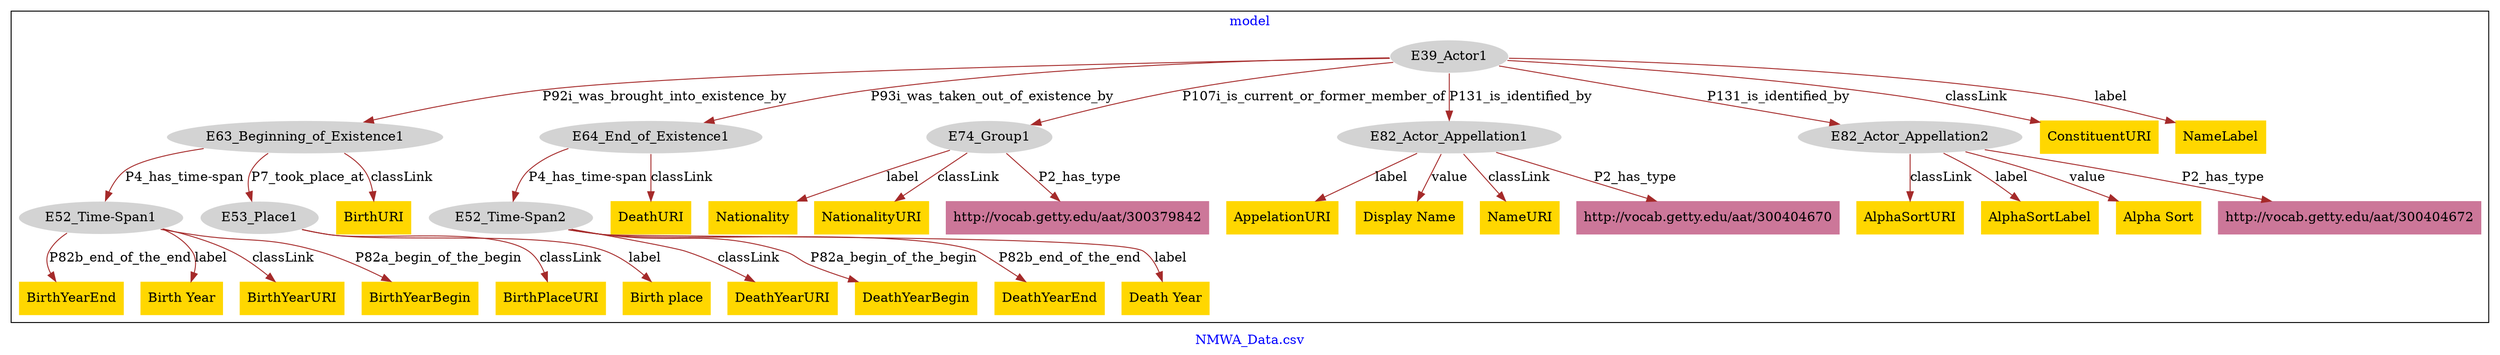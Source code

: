 digraph n0 {
fontcolor="blue"
remincross="true"
label="NMWA_Data.csv"
subgraph cluster {
label="model"
n2[style="filled",color="white",fillcolor="lightgray",label="E39_Actor1"];
n3[style="filled",color="white",fillcolor="lightgray",label="E63_Beginning_of_Existence1"];
n4[style="filled",color="white",fillcolor="lightgray",label="E64_End_of_Existence1"];
n5[style="filled",color="white",fillcolor="lightgray",label="E74_Group1"];
n6[style="filled",color="white",fillcolor="lightgray",label="E82_Actor_Appellation1"];
n7[style="filled",color="white",fillcolor="lightgray",label="E82_Actor_Appellation2"];
n8[style="filled",color="white",fillcolor="lightgray",label="E52_Time-Span1"];
n9[style="filled",color="white",fillcolor="lightgray",label="E53_Place1"];
n10[style="filled",color="white",fillcolor="lightgray",label="E52_Time-Span2"];
n11[shape="plaintext",style="filled",fillcolor="gold",label="AppelationURI"];
n12[shape="plaintext",style="filled",fillcolor="gold",label="AlphaSortURI"];
n13[shape="plaintext",style="filled",fillcolor="gold",label="BirthYearEnd"];
n14[shape="plaintext",style="filled",fillcolor="gold",label="ConstituentURI"];
n15[shape="plaintext",style="filled",fillcolor="gold",label="AlphaSortLabel"];
n16[shape="plaintext",style="filled",fillcolor="gold",label="NameLabel"];
n17[shape="plaintext",style="filled",fillcolor="gold",label="DeathYearURI"];
n18[shape="plaintext",style="filled",fillcolor="gold",label="BirthPlaceURI"];
n19[shape="plaintext",style="filled",fillcolor="gold",label="Display Name"];
n20[shape="plaintext",style="filled",fillcolor="gold",label="NameURI"];
n21[shape="plaintext",style="filled",fillcolor="gold",label="Alpha Sort"];
n22[shape="plaintext",style="filled",fillcolor="gold",label="DeathURI"];
n23[shape="plaintext",style="filled",fillcolor="gold",label="Birth place"];
n24[shape="plaintext",style="filled",fillcolor="gold",label="Nationality"];
n25[shape="plaintext",style="filled",fillcolor="gold",label="DeathYearBegin"];
n26[shape="plaintext",style="filled",fillcolor="gold",label="Birth Year"];
n27[shape="plaintext",style="filled",fillcolor="gold",label="DeathYearEnd"];
n28[shape="plaintext",style="filled",fillcolor="gold",label="Death Year"];
n29[shape="plaintext",style="filled",fillcolor="gold",label="BirthYearURI"];
n30[shape="plaintext",style="filled",fillcolor="gold",label="BirthYearBegin"];
n31[shape="plaintext",style="filled",fillcolor="gold",label="BirthURI"];
n32[shape="plaintext",style="filled",fillcolor="gold",label="NationalityURI"];
n33[shape="plaintext",style="filled",fillcolor="#CC7799",label="http://vocab.getty.edu/aat/300404670"];
n34[shape="plaintext",style="filled",fillcolor="#CC7799",label="http://vocab.getty.edu/aat/300379842"];
n35[shape="plaintext",style="filled",fillcolor="#CC7799",label="http://vocab.getty.edu/aat/300404672"];
}
n2 -> n3[color="brown",fontcolor="black",label="P92i_was_brought_into_existence_by"]
n2 -> n4[color="brown",fontcolor="black",label="P93i_was_taken_out_of_existence_by"]
n2 -> n5[color="brown",fontcolor="black",label="P107i_is_current_or_former_member_of"]
n2 -> n6[color="brown",fontcolor="black",label="P131_is_identified_by"]
n2 -> n7[color="brown",fontcolor="black",label="P131_is_identified_by"]
n3 -> n8[color="brown",fontcolor="black",label="P4_has_time-span"]
n3 -> n9[color="brown",fontcolor="black",label="P7_took_place_at"]
n4 -> n10[color="brown",fontcolor="black",label="P4_has_time-span"]
n6 -> n11[color="brown",fontcolor="black",label="label"]
n7 -> n12[color="brown",fontcolor="black",label="classLink"]
n8 -> n13[color="brown",fontcolor="black",label="P82b_end_of_the_end"]
n2 -> n14[color="brown",fontcolor="black",label="classLink"]
n7 -> n15[color="brown",fontcolor="black",label="label"]
n2 -> n16[color="brown",fontcolor="black",label="label"]
n10 -> n17[color="brown",fontcolor="black",label="classLink"]
n9 -> n18[color="brown",fontcolor="black",label="classLink"]
n6 -> n19[color="brown",fontcolor="black",label="value"]
n6 -> n20[color="brown",fontcolor="black",label="classLink"]
n7 -> n21[color="brown",fontcolor="black",label="value"]
n4 -> n22[color="brown",fontcolor="black",label="classLink"]
n9 -> n23[color="brown",fontcolor="black",label="label"]
n5 -> n24[color="brown",fontcolor="black",label="label"]
n10 -> n25[color="brown",fontcolor="black",label="P82a_begin_of_the_begin"]
n8 -> n26[color="brown",fontcolor="black",label="label"]
n10 -> n27[color="brown",fontcolor="black",label="P82b_end_of_the_end"]
n10 -> n28[color="brown",fontcolor="black",label="label"]
n8 -> n29[color="brown",fontcolor="black",label="classLink"]
n8 -> n30[color="brown",fontcolor="black",label="P82a_begin_of_the_begin"]
n3 -> n31[color="brown",fontcolor="black",label="classLink"]
n5 -> n32[color="brown",fontcolor="black",label="classLink"]
n6 -> n33[color="brown",fontcolor="black",label="P2_has_type"]
n5 -> n34[color="brown",fontcolor="black",label="P2_has_type"]
n7 -> n35[color="brown",fontcolor="black",label="P2_has_type"]
}
